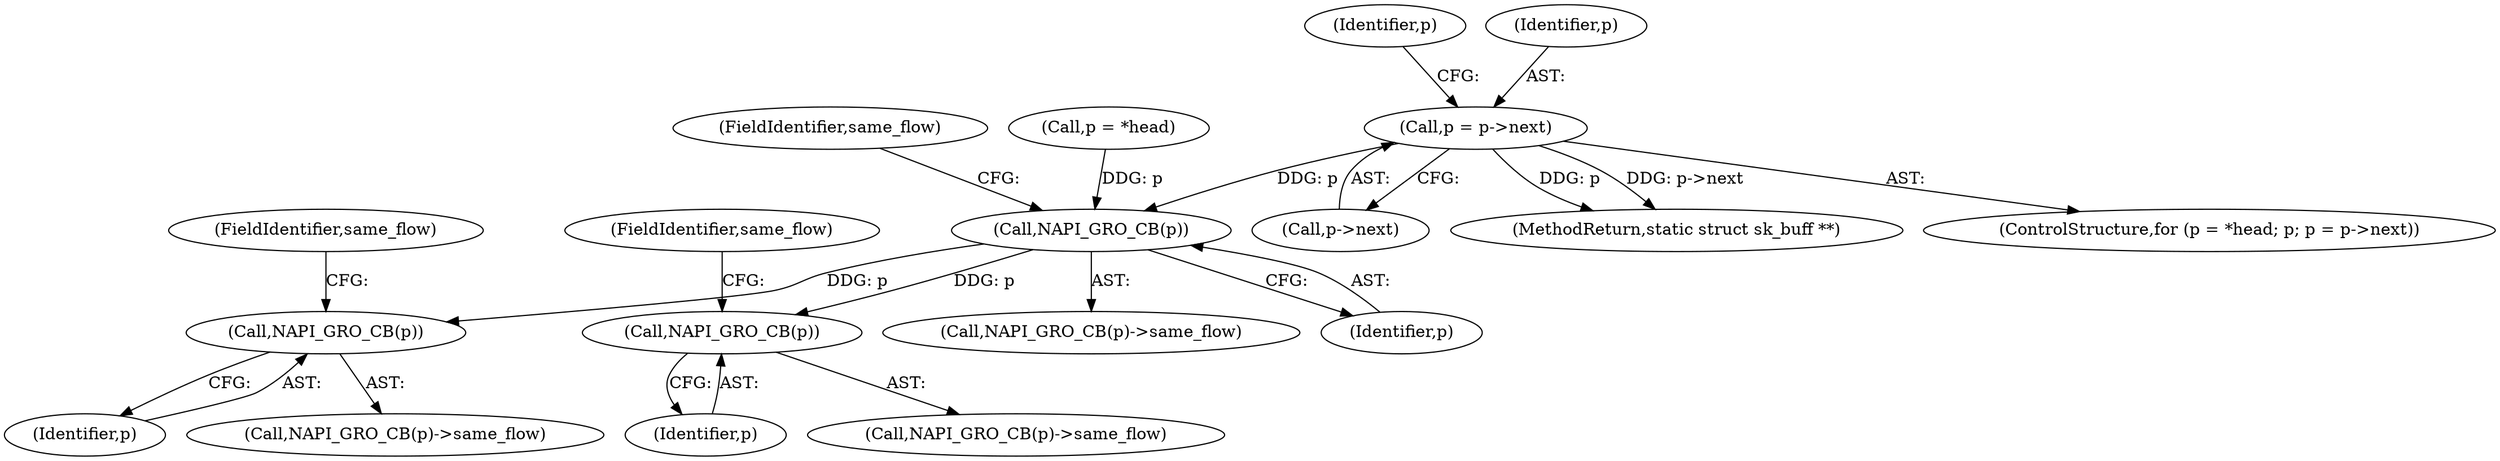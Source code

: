 digraph "0_linux_fac8e0f579695a3ecbc4d3cac369139d7f819971_0@pointer" {
"1000264" [label="(Call,p = p->next)"];
"1000274" [label="(Call,NAPI_GRO_CB(p))"];
"1000306" [label="(Call,NAPI_GRO_CB(p))"];
"1000335" [label="(Call,NAPI_GRO_CB(p))"];
"1000335" [label="(Call,NAPI_GRO_CB(p))"];
"1000336" [label="(Identifier,p)"];
"1000276" [label="(FieldIdentifier,same_flow)"];
"1000307" [label="(Identifier,p)"];
"1000306" [label="(Call,NAPI_GRO_CB(p))"];
"1000337" [label="(FieldIdentifier,same_flow)"];
"1000266" [label="(Call,p->next)"];
"1000275" [label="(Identifier,p)"];
"1000334" [label="(Call,NAPI_GRO_CB(p)->same_flow)"];
"1000273" [label="(Call,NAPI_GRO_CB(p)->same_flow)"];
"1000308" [label="(FieldIdentifier,same_flow)"];
"1000258" [label="(ControlStructure,for (p = *head; p; p = p->next))"];
"1000263" [label="(Identifier,p)"];
"1000265" [label="(Identifier,p)"];
"1000366" [label="(MethodReturn,static struct sk_buff **)"];
"1000274" [label="(Call,NAPI_GRO_CB(p))"];
"1000259" [label="(Call,p = *head)"];
"1000305" [label="(Call,NAPI_GRO_CB(p)->same_flow)"];
"1000264" [label="(Call,p = p->next)"];
"1000264" -> "1000258"  [label="AST: "];
"1000264" -> "1000266"  [label="CFG: "];
"1000265" -> "1000264"  [label="AST: "];
"1000266" -> "1000264"  [label="AST: "];
"1000263" -> "1000264"  [label="CFG: "];
"1000264" -> "1000366"  [label="DDG: p"];
"1000264" -> "1000366"  [label="DDG: p->next"];
"1000264" -> "1000274"  [label="DDG: p"];
"1000274" -> "1000273"  [label="AST: "];
"1000274" -> "1000275"  [label="CFG: "];
"1000275" -> "1000274"  [label="AST: "];
"1000276" -> "1000274"  [label="CFG: "];
"1000259" -> "1000274"  [label="DDG: p"];
"1000274" -> "1000306"  [label="DDG: p"];
"1000274" -> "1000335"  [label="DDG: p"];
"1000306" -> "1000305"  [label="AST: "];
"1000306" -> "1000307"  [label="CFG: "];
"1000307" -> "1000306"  [label="AST: "];
"1000308" -> "1000306"  [label="CFG: "];
"1000335" -> "1000334"  [label="AST: "];
"1000335" -> "1000336"  [label="CFG: "];
"1000336" -> "1000335"  [label="AST: "];
"1000337" -> "1000335"  [label="CFG: "];
}
